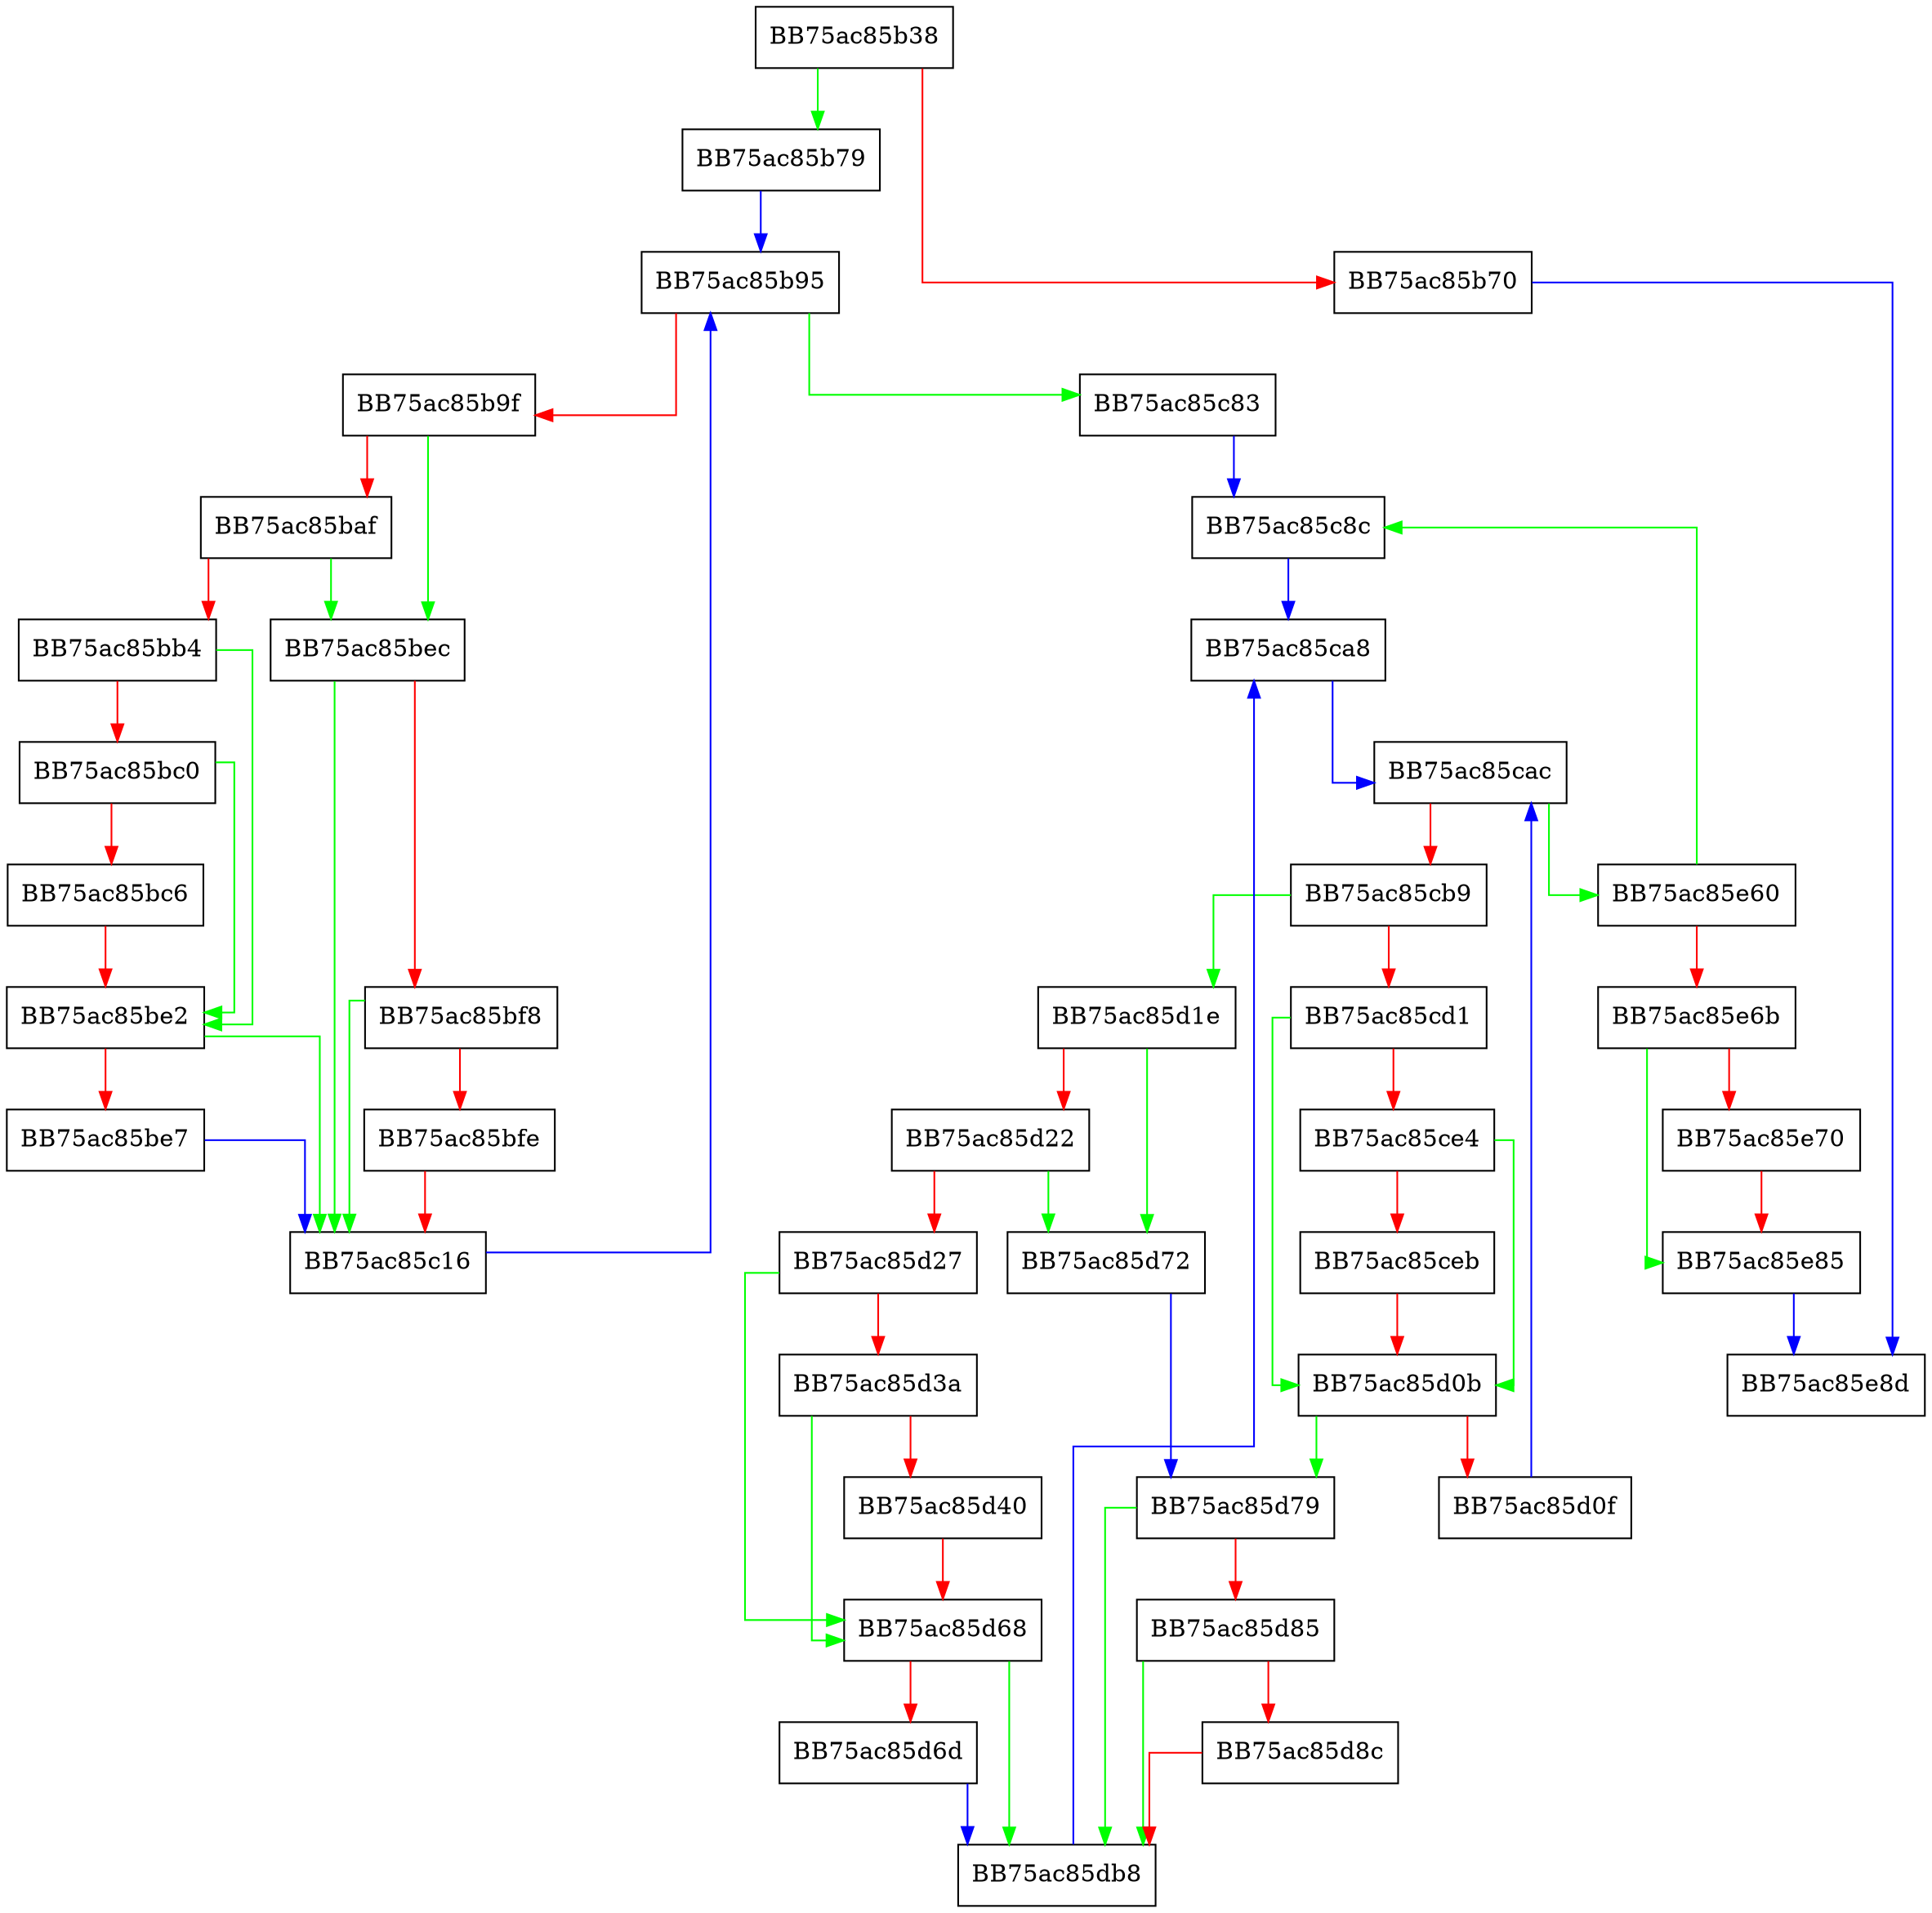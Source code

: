 digraph TerminateProcessList {
  node [shape="box"];
  graph [splines=ortho];
  BB75ac85b38 -> BB75ac85b79 [color="green"];
  BB75ac85b38 -> BB75ac85b70 [color="red"];
  BB75ac85b70 -> BB75ac85e8d [color="blue"];
  BB75ac85b79 -> BB75ac85b95 [color="blue"];
  BB75ac85b95 -> BB75ac85c83 [color="green"];
  BB75ac85b95 -> BB75ac85b9f [color="red"];
  BB75ac85b9f -> BB75ac85bec [color="green"];
  BB75ac85b9f -> BB75ac85baf [color="red"];
  BB75ac85baf -> BB75ac85bec [color="green"];
  BB75ac85baf -> BB75ac85bb4 [color="red"];
  BB75ac85bb4 -> BB75ac85be2 [color="green"];
  BB75ac85bb4 -> BB75ac85bc0 [color="red"];
  BB75ac85bc0 -> BB75ac85be2 [color="green"];
  BB75ac85bc0 -> BB75ac85bc6 [color="red"];
  BB75ac85bc6 -> BB75ac85be2 [color="red"];
  BB75ac85be2 -> BB75ac85c16 [color="green"];
  BB75ac85be2 -> BB75ac85be7 [color="red"];
  BB75ac85be7 -> BB75ac85c16 [color="blue"];
  BB75ac85bec -> BB75ac85c16 [color="green"];
  BB75ac85bec -> BB75ac85bf8 [color="red"];
  BB75ac85bf8 -> BB75ac85c16 [color="green"];
  BB75ac85bf8 -> BB75ac85bfe [color="red"];
  BB75ac85bfe -> BB75ac85c16 [color="red"];
  BB75ac85c16 -> BB75ac85b95 [color="blue"];
  BB75ac85c83 -> BB75ac85c8c [color="blue"];
  BB75ac85c8c -> BB75ac85ca8 [color="blue"];
  BB75ac85ca8 -> BB75ac85cac [color="blue"];
  BB75ac85cac -> BB75ac85e60 [color="green"];
  BB75ac85cac -> BB75ac85cb9 [color="red"];
  BB75ac85cb9 -> BB75ac85d1e [color="green"];
  BB75ac85cb9 -> BB75ac85cd1 [color="red"];
  BB75ac85cd1 -> BB75ac85d0b [color="green"];
  BB75ac85cd1 -> BB75ac85ce4 [color="red"];
  BB75ac85ce4 -> BB75ac85d0b [color="green"];
  BB75ac85ce4 -> BB75ac85ceb [color="red"];
  BB75ac85ceb -> BB75ac85d0b [color="red"];
  BB75ac85d0b -> BB75ac85d79 [color="green"];
  BB75ac85d0b -> BB75ac85d0f [color="red"];
  BB75ac85d0f -> BB75ac85cac [color="blue"];
  BB75ac85d1e -> BB75ac85d72 [color="green"];
  BB75ac85d1e -> BB75ac85d22 [color="red"];
  BB75ac85d22 -> BB75ac85d72 [color="green"];
  BB75ac85d22 -> BB75ac85d27 [color="red"];
  BB75ac85d27 -> BB75ac85d68 [color="green"];
  BB75ac85d27 -> BB75ac85d3a [color="red"];
  BB75ac85d3a -> BB75ac85d68 [color="green"];
  BB75ac85d3a -> BB75ac85d40 [color="red"];
  BB75ac85d40 -> BB75ac85d68 [color="red"];
  BB75ac85d68 -> BB75ac85db8 [color="green"];
  BB75ac85d68 -> BB75ac85d6d [color="red"];
  BB75ac85d6d -> BB75ac85db8 [color="blue"];
  BB75ac85d72 -> BB75ac85d79 [color="blue"];
  BB75ac85d79 -> BB75ac85db8 [color="green"];
  BB75ac85d79 -> BB75ac85d85 [color="red"];
  BB75ac85d85 -> BB75ac85db8 [color="green"];
  BB75ac85d85 -> BB75ac85d8c [color="red"];
  BB75ac85d8c -> BB75ac85db8 [color="red"];
  BB75ac85db8 -> BB75ac85ca8 [color="blue"];
  BB75ac85e60 -> BB75ac85c8c [color="green"];
  BB75ac85e60 -> BB75ac85e6b [color="red"];
  BB75ac85e6b -> BB75ac85e85 [color="green"];
  BB75ac85e6b -> BB75ac85e70 [color="red"];
  BB75ac85e70 -> BB75ac85e85 [color="red"];
  BB75ac85e85 -> BB75ac85e8d [color="blue"];
}